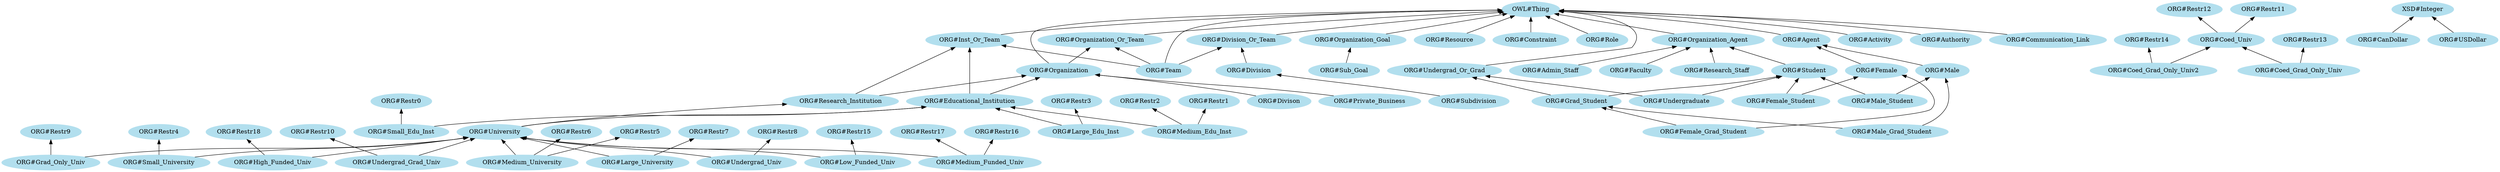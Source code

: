 digraph G {
  graph [
    bb = "0,0,4893,412"
  ];

  node [
    style = filled,
    color = lightblue2
  ];

  edge [
    dir = back
  ];

  "ORG#Organization" [
    width = "2.25",
    pos = "2034,242"
  ];
  "ORG#Grad_Only_Univ" [
    width = "2.72",
    pos = "98,26"
  ];
  "ORG#Coed_Grad_Only_Univ" [
    width = "3.36",
    pos = "4508,242"
  ];
  "ORG#Organization_Goal" [
    width = "2.83",
    pos = "2647,314"
  ];
  "ORG#Research_Institution" [
    width = "2.97",
    pos = "1642,170"
  ];
  "ORG#Small_University" [
    width = "2.67",
    pos = "310,26"
  ];
  "ORG#High_Funded_Univ" [
    width = "2.97",
    pos = "531,26"
  ];
  "ORG#Male_Grad_Student" [
    width = "2.97",
    pos = "3719,98"
  ];
  "ORG#Female_Grad_Student" [
    width = "3.17",
    pos = "3233,98"
  ];
  "ORG#Small_Edu_Inst" [
    width = "2.56",
    pos = "791,98"
  ];
  "ORG#Female_Student" [
    width = "2.56",
    pos = "3499,170"
  ];
  "ORG#Undergrad_Grad_Univ" [
    width = "3.31",
    pos = "775,26"
  ];
  "ORG#Educational_Institution" [
    width = "3.25",
    pos = "1884,170"
  ];
  "ORG#Grad_Student" [
    width = "2.36",
    pos = "3110,170"
  ];
  "ORG#Resource" [
    width = "1.86",
    pos = "2834,314"
  ];
  "ORG#Constraint" [
    width = "1.97",
    pos = "2990,314"
  ];
  "ORG#Faculty" [
    width = "1.69",
    pos = "3197,242"
  ];
  "ORG#Medium_Edu_Inst" [
    width = "2.83",
    pos = "2315,98"
  ];
  "ORG#Division_Or_Team" [
    width = "2.86",
    pos = "2424,314"
  ];
  "ORG#Role" [
    width = "1.44",
    pos = "3131,314"
  ];
  "ORG#Male_Student" [
    width = "2.33",
    pos = "3693,170"
  ];
  "ORG#Large_University" [
    width = "2.69",
    pos = "1241,26"
  ];
  "ORG#Student" [
    width = "1.72",
    pos = "3536,242"
  ];
  "ORG#Research_Staff" [
    width = "2.5",
    pos = "3366,242"
  ];
  "ORG#Organization_Agent" [
    width = "2.97",
    pos = "3346,314"
  ];
  "ORG#Undergraduate" [
    width = "2.44",
    pos = "3301,170"
  ];
  "ORG#Restr9" [
    width = "1.61",
    pos = "98,98"
  ];
  "ORG#Restr8" [
    width = "1.58",
    pos = "1520,98"
  ];
  "ORG#Sub_Goal" [
    width = "1.94",
    pos = "2626,242"
  ];
  "ORG#Team" [
    width = "1.53",
    pos = "2223,242"
  ];
  "ORG#Restr7" [
    width = "1.61",
    pos = "1387,98"
  ];
  "ORG#Restr6" [
    width = "1.61",
    pos = "1121,98"
  ];
  "ORG#Activity" [
    width = "1.78",
    pos = "3667,314"
  ];
  "ORG#Restr5" [
    width = "1.58",
    pos = "1254,98"
  ];
  "ORG#Restr4" [
    width = "1.61",
    pos = "310,98"
  ];
  "ORG#Restr3" [
    width = "1.58",
    pos = "2076,170"
  ];
  "ORG#Restr2" [
    width = "1.61",
    pos = "2209,170"
  ];
  "ORG#Restr1" [
    width = "1.56",
    pos = "2341,170"
  ];
  "ORG#Restr0" [
    width = "1.61",
    pos = "791,170"
  ];
  "ORG#Medium_University" [
    width = "2.97",
    pos = "1019,26"
  ];
  "XSD#Integer" [
    width = "1.61",
    pos = "4746,386"
  ];
  "ORG#Inst_Or_Team" [
    width = "2.42",
    pos = "1884,314"
  ];
  "ORG#Medium_Funded_Univ" [
    width = "3.31",
    pos = "1915,26"
  ];
  "ORG#Admin_Staff" [
    width = "2.31",
    pos = "3035,242"
  ];
  "ORG#CanDollar" [
    width = "1.97",
    pos = "4668,314"
  ];
  "ORG#University" [
    width = 2,
    pos = "973,98"
  ];
  "ORG#Undergrad_Or_Grad" [
    width = "3.06",
    pos = "2824,242"
  ];
  "ORG#Authority" [
    width = "1.94",
    pos = "3819,314"
  ];
  "ORG#Male" [
    width = "1.47",
    pos = "3807,242"
  ];
  "OWL#Thing" [
    width = "1.61",
    pos = "2990,386"
  ];
  "ORG#Divison" [
    width = "1.72",
    pos = "2477,170"
  ];
  "ORG#Subdivision" [
    width = "2.08",
    pos = "2838,170"
  ];
  "ORG#Undergrad_Univ" [
    width = "2.67",
    pos = "1452,26"
  ];
  "ORG#Female" [
    width = "1.67",
    pos = "3676,242"
  ];
  "ORG#Large_Edu_Inst" [
    width = "2.58",
    pos = "2102,98"
  ];
  "ORG#Coed_Univ" [
    width = "2.11",
    pos = "4365,314"
  ];
  "ORG#Communication_Link" [
    width = "3.14",
    pos = "4020,314"
  ];
  "ORG#Restr18" [
    width = "1.67",
    pos = "483,98"
  ];
  "ORG#Restr17" [
    width = "1.67",
    pos = "1793,98"
  ];
  "ORG#Restr16" [
    width = "1.67",
    pos = "1931,98"
  ];
  "ORG#Low_Funded_Univ" [
    width = "2.94",
    pos = "1672,26"
  ];
  "ORG#Restr15" [
    width = "1.67",
    pos = "1655,98"
  ];
  "ORG#Restr14" [
    width = "1.67",
    pos = "4211,314"
  ];
  "ORG#Coed_Grad_Only_Univ2" [
    width = "3.47",
    pos = "4222,242"
  ];
  "ORG#Restr13" [
    width = "1.67",
    pos = "4519,314"
  ];
  "ORG#Restr12" [
    width = "1.67",
    pos = "4297,386"
  ];
  "ORG#Restr11" [
    width = "1.64",
    pos = "4434,386"
  ];
  "ORG#Restr10" [
    width = "1.67",
    pos = "621,98"
  ];
  "ORG#USDollar" [
    width = "1.89",
    pos = "4825,314"
  ];
  "ORG#Organization_Or_Team" [
    width = "3.31",
    pos = "2146,314"
  ];
  "ORG#Division" [
    width = "1.78",
    pos = "2462,242"
  ];
  "ORG#Agent" [
    width = "1.58",
    pos = "3528,314"
  ];
  "ORG#Private_Business" [
    width = "2.61",
    pos = "2651,170"
  ];
  "ORG#Educational_Institution" -> "ORG#Small_Edu_Inst" [
    pos = "s,1802,157 1792,156 1781,154 1769,153 1758,152 1375,116 1275,157 892,116 880,115 868,113 856,111"
  ];
  "ORG#Restr16" -> "ORG#Medium_Funded_Univ" [
    pos = "s,1927,80 1924,70 1922,61 1920,52 1919,44"
  ];
  "ORG#Restr7" -> "ORG#Large_University" [
    pos = "s,1356,83 1347,78 1324,67 1296,54 1275,43"
  ];
  "ORG#Grad_Student" -> "ORG#Female_Grad_Student" [
    pos = "s,3139,153 3148,148 3166,138 3187,125 3203,116"
  ];
  "ORG#Male" -> "ORG#Male_Student" [
    pos = "s,3782,226 3773,221 3756,210 3736,197 3720,187"
  ];
  "ORG#University" -> "ORG#Undergrad_Univ" [
    pos = "s,1025,86 1035,84 1041,82 1048,81 1054,80 1184,57 1218,63 1347,44 1358,42 1370,40 1382,38"
  ];
  "ORG#Restr5" -> "ORG#Medium_University" [
    pos = "s,1213,85 1203,82 1164,70 1110,54 1071,42"
  ];
  "ORG#Student" -> "ORG#Undergraduate" [
    pos = "s,3493,229 3483,226 3443,213 3389,197 3350,185"
  ];
  "ORG#Student" -> "ORG#Female_Student" [
    pos = "s,3527,224 3522,215 3517,206 3512,196 3508,188"
  ];
  "ORG#Undergrad_Or_Grad" -> "ORG#Grad_Student" [
    pos = "s,2884,227 2894,225 2944,212 3009,195 3055,184"
  ];
  "OWL#Thing" -> "ORG#Constraint" [
    pos = "s,2990,368 2990,358 2990,349 2990,340 2990,332"
  ];
  "XSD#Integer" -> "ORG#USDollar" [
    pos = "s,4765,369 4773,362 4783,352 4796,341 4806,331"
  ];
  "ORG#Inst_Or_Team" -> "ORG#Research_Institution" [
    pos = "s,1855,297 1846,292 1798,263 1715,213 1671,188"
  ];
  "ORG#Organization" -> "ORG#Divison" [
    pos = "s,2102,232 2112,231 2221,215 2402,189 2406,188 2414,186 2423,184 2431,182"
  ];
  "OWL#Thing" -> "ORG#Organization_Goal" [
    pos = "s,2942,376 2932,374 2872,361 2776,341 2713,328"
  ];
  "ORG#Restr13" -> "ORG#Coed_Grad_Only_Univ" [
    pos = "s,4516,296 4514,286 4513,277 4512,268 4511,260"
  ];
  "OWL#Thing" -> "ORG#Resource" [
    pos = "s,2957,371 2948,367 2923,355 2891,341 2868,330"
  ];
  "ORG#Restr10" -> "ORG#Undergrad_Grad_Univ" [
    pos = "s,654,83 663,79 687,67 716,54 739,43"
  ];
  "ORG#Educational_Institution" -> "ORG#University" [
    pos = "s,1802,157 1792,156 1781,154 1769,153 1758,152 1447,121 1365,158 1054,116 1044,115 1034,113 1024,111"
  ];
  "ORG#Organization_Goal" -> "ORG#Sub_Goal" [
    pos = "s,2642,296 2639,286 2636,278 2633,268 2631,260"
  ];
  "OWL#Thing" -> "ORG#Activity" [
    pos = "s,3048,384 3058,384 3170,378 3402,364 3594,332 3603,330 3612,328 3621,326"
  ];
  "ORG#Restr4" -> "ORG#Small_University" [
    pos = "s,310,80 310,70 310,61 310,52 310,44"
  ];
  "ORG#University" -> "ORG#High_Funded_Univ" [
    pos = "s,921,85 911,83 904,82 898,81 892,80 784,60 756,60 647,44 635,42 622,40 610,38"
  ];
  "ORG#Division" -> "ORG#Subdivision" [
    pos = "s,2513,231 2523,229 2531,227 2539,225 2547,224 2639,206 2663,205 2754,188 2763,186 2773,184 2782,182"
  ];
  "ORG#Restr14" -> "ORG#Coed_Grad_Only_Univ2" [
    pos = "s,4214,296 4216,286 4217,277 4218,268 4219,260"
  ];
  "ORG#Educational_Institution" -> "ORG#Large_Edu_Inst" [
    pos = "s,1933,154 1943,151 1978,139 2022,124 2055,114"
  ];
  "OWL#Thing" -> "ORG#Team" [
    pos = "s,2932,384 2922,382 2917,381 2913,381 2906,380 2900,379 2898,378 2891,378 2882,376 2879,376 2869,376 2648,357 2592,352 2370,336 2358,335 2324,337 2312,332 2308,330 2264,285 2240,259"
  ];
  "ORG#Restr2" -> "ORG#Medium_Edu_Inst" [
    pos = "s,2233,153 2242,147 2257,137 2275,125 2289,116"
  ];
  "ORG#Restr17" -> "ORG#Medium_Funded_Univ" [
    pos = "s,1820,82 1829,77 1847,66 1868,53 1885,44"
  ];
  "ORG#Organization" -> "ORG#Educational_Institution" [
    pos = "s,2000,226 1991,222 1968,210 1941,198 1920,187"
  ];
  "ORG#University" -> "ORG#Low_Funded_Univ" [
    pos = "s,1024,85 1034,83 1041,82 1047,81 1054,80 1276,47 1335,69 1557,44 1570,43 1583,41 1597,39"
  ];
  "OWL#Thing" -> "ORG#Inst_Or_Team" [
    pos = "s,2932,385 2922,385 2758,383 2336,372 1985,332 1973,330 1960,328 1948,326"
  ];
  "ORG#Organization_Or_Team" -> "ORG#Team" [
    pos = "s,2165,296 2172,289 2183,279 2195,268 2205,259"
  ];
  "ORG#Male" -> "ORG#Male_Grad_Student" [
    pos = "s,3816,224 3820,215 3826,196 3830,171 3819,152 3809,134 3791,122 3772,114"
  ];
  "ORG#Restr3" -> "ORG#Large_Edu_Inst" [
    pos = "s,2083,152 2086,142 2090,134 2093,124 2095,116"
  ];
  "ORG#Agent" -> "ORG#Male" [
    pos = "s,3571,302 3581,299 3586,298 3590,297 3594,296 3661,278 3679,277 3745,260 3752,258 3759,256 3766,254"
  ];
  "ORG#Agent" -> "ORG#Female" [
    pos = "s,3559,299 3568,295 3592,283 3623,268 3645,257"
  ];
  "OWL#Thing" -> "ORG#Organization_Or_Team" [
    pos = "s,2933,383 2923,382 2796,375 2515,356 2279,332 2264,330 2249,328 2233,326"
  ];
  "ORG#University" -> "ORG#Large_University" [
    pos = "s,1022,85 1032,82 1078,70 1141,53 1186,41"
  ];
  "ORG#Female" -> "ORG#Female_Grad_Student" [
    pos = "s,3724,231 3734,227 3754,219 3775,207 3786,188 3795,174 3797,163 3786,152 3772,136 3496,115 3339,105"
  ];
  "ORG#Restr12" -> "ORG#Coed_Univ" [
    pos = "s,4313,369 4320,361 4330,351 4340,341 4348,332"
  ];
  "ORG#Restr6" -> "ORG#Medium_University" [
    pos = "s,1098,81 1090,75 1075,65 1057,53 1044,44"
  ];
  "ORG#Restr0" -> "ORG#Small_Edu_Inst" [
    pos = "s,791,152 791,142 791,133 791,124 791,116"
  ];
  "ORG#Undergrad_Or_Grad" -> "ORG#Undergraduate" [
    pos = "s,2904,230 2914,228 2924,227 2933,225 2943,224 3059,207 3089,206 3204,188 3215,186 3226,184 3237,182"
  ];
  "ORG#Student" -> "ORG#Male_Student" [
    pos = "s,3569,227 3578,223 3603,211 3634,198 3657,186"
  ];
  "OWL#Thing" -> "ORG#Agent" [
    pos = "s,3047,382 3057,381 3149,375 3319,359 3462,332 3470,330 3478,328 3486,326"
  ];
  "ORG#University" -> "ORG#Grad_Only_Univ" [
    pos = "s,923,85 913,83 906,82 899,81 892,80 590,38 509,77 205,44 193,42 180,41 168,39"
  ];
  "OWL#Thing" -> "ORG#Undergrad_Or_Grad" [
    pos = "s,3042,378 3051,374 3055,372 3056,372 3057,372 3059,371 3191,333 3192,332 3202,319 3203,308 3192,296 3156,253 2999,268 2943,260 2931,258 2918,256 2905,254"
  ];
  "ORG#Female" -> "ORG#Female_Student" [
    pos = "s,3640,227 3630,223 3602,212 3567,198 3539,186"
  ];
  "ORG#Restr8" -> "ORG#Undergrad_Univ" [
    pos = "s,1504,81 1497,74 1487,64 1477,53 1469,44"
  ];
  "OWL#Thing" -> "ORG#Role" [
    pos = "s,3020,371 3029,366 3052,354 3081,340 3101,329"
  ];
  "ORG#Organization" -> "ORG#Private_Business" [
    pos = "s,2100,232 2110,230 2126,228 2143,226 2159,224 2332,203 2376,210 2548,188 2559,186 2571,184 2583,182"
  ];
  "XSD#Integer" -> "ORG#CanDollar" [
    pos = "s,4728,369 4720,362 4709,353 4697,341 4687,332"
  ];
  "ORG#Student" -> "ORG#Grad_Student" [
    pos = "s,3491,230 3481,228 3475,227 3470,225 3465,224 3351,201 3320,207 3204,188 3194,186 3183,184 3172,182"
  ];
  "ORG#University" -> "ORG#Undergrad_Grad_Univ" [
    pos = "s,932,83 922,79 891,68 851,54 821,43"
  ];
  "ORG#Organization_Or_Team" -> "ORG#Organization" [
    pos = "s,2119,296 2110,291 2094,280 2075,268 2061,259"
  ];
  "OWL#Thing" -> "ORG#Organization_Agent" [
    pos = "s,3039,376 3049,374 3111,361 3211,341 3277,328"
  ];
  "OWL#Thing" -> "ORG#Authority" [
    pos = "s,3048,385 3058,385 3191,381 3490,369 3740,332 3749,330 3759,329 3768,326"
  ];
  "ORG#Research_Institution" -> "ORG#University" [
    pos = "s,1540,164 1530,163 1411,156 1219,141 1054,116 1045,114 1035,113 1025,110"
  ];
  "ORG#Organization" -> "ORG#Research_Institution" [
    pos = "s,1971,231 1961,229 1890,216 1785,196 1715,183"
  ];
  "ORG#Coed_Univ" -> "ORG#Coed_Grad_Only_Univ" [
    pos = "s,4397,298 4406,293 4427,282 4453,270 4474,259"
  ];
  "ORG#Restr1" -> "ORG#Medium_Edu_Inst" [
    pos = "s,2334,152 2331,142 2327,134 2324,124 2322,116"
  ];
  "ORG#University" -> "ORG#Small_University" [
    pos = "s,922,85 912,83 905,82 899,81 892,80 682,48 627,69 415,44 403,42 391,41 379,39"
  ];
  "ORG#Division_Or_Team" -> "ORG#Division" [
    pos = "s,2434,296 2439,287 2444,278 2449,268 2453,260"
  ];
  "ORG#Division_Or_Team" -> "ORG#Team" [
    pos = "s,2379,298 2369,295 2335,282 2290,267 2260,255"
  ];
  "ORG#Coed_Univ" -> "ORG#Coed_Grad_Only_Univ2" [
    pos = "s,4333,298 4324,293 4303,282 4277,270 4257,259"
  ];
  "OWL#Thing" -> "ORG#Division_Or_Team" [
    pos = "s,2935,380 2925,379 2836,370 2675,351 2536,332 2524,330 2511,328 2499,326"
  ];
  "ORG#Educational_Institution" -> "ORG#Medium_Edu_Inst" [
    pos = "s,1963,157 1973,155 2053,142 2167,122 2241,110"
  ];
  "OWL#Thing" -> "ORG#Organization" [
    pos = "s,2932,384 2922,384 2920,384 2919,384 2917,384 2911,383 2023,336 2018,332 2000,312 2013,280 2023,260"
  ];
  "ORG#Inst_Or_Team" -> "ORG#Educational_Institution" [
    pos = "s,1884,296 1884,286 1884,257 1884,213 1884,188"
  ];
  "ORG#Restr18" -> "ORG#High_Funded_Univ" [
    pos = "s,495,80 501,72 507,62 514,52 519,44"
  ];
  "ORG#Inst_Or_Team" -> "ORG#Team" [
    pos = "s,1945,301 1955,299 2022,285 2120,263 2177,252"
  ];
  "ORG#Restr11" -> "ORG#Coed_Univ" [
    pos = "s,4417,369 4410,361 4401,351 4391,341 4382,332"
  ];
  "ORG#Restr15" -> "ORG#Low_Funded_Univ" [
    pos = "s,1659,80 1662,70 1664,61 1666,52 1668,44"
  ];
  "ORG#Organization_Agent" -> "ORG#Student" [
    pos = "s,3390,297 3400,294 3431,282 3470,267 3498,256"
  ];
  "ORG#Grad_Student" -> "ORG#Male_Grad_Student" [
    pos = "s,3171,157 3181,155 3189,154 3196,153 3204,152 3349,130 3518,114 3622,106"
  ];
  "ORG#Restr9" -> "ORG#Grad_Only_Univ" [
    pos = "s,98,80 98,70 98,61 98,52 98,44"
  ];
  "ORG#Organization_Agent" -> "ORG#Faculty" [
    pos = "s,3311,297 3302,293 3278,281 3250,268 3229,258"
  ];
  "ORG#Organization_Agent" -> "ORG#Admin_Staff" [
    pos = "s,3283,299 3273,297 3218,284 3143,266 3092,255"
  ];
  "ORG#University" -> "ORG#Medium_Funded_Univ" [
    pos = "s,1024,85 1034,83 1041,82 1047,81 1054,80 1378,36 1463,74 1787,44 1801,43 1816,41 1831,39"
  ];
  "OWL#Thing" -> "ORG#Communication_Link" [
    pos = "s,3048,384 3058,384 3209,379 3585,364 3898,332 3912,331 3926,329 3940,327"
  ];
  "ORG#Organization_Agent" -> "ORG#Research_Staff" [
    pos = "s,3351,296 3354,286 3356,277 3359,268 3361,260"
  ];
  "ORG#University" -> "ORG#Medium_University" [
    pos = "s,984,80 989,72 995,62 1002,52 1007,44"
  ];
}
